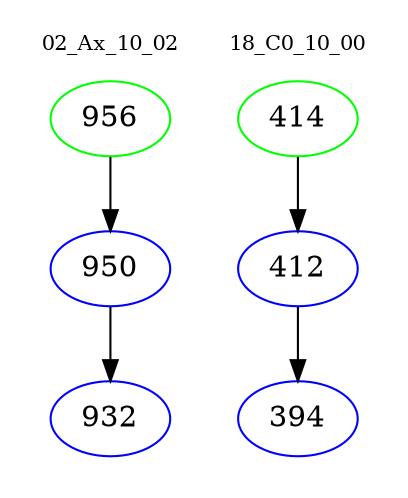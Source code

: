 digraph{
subgraph cluster_0 {
color = white
label = "02_Ax_10_02";
fontsize=10;
T0_956 [label="956", color="green"]
T0_956 -> T0_950 [color="black"]
T0_950 [label="950", color="blue"]
T0_950 -> T0_932 [color="black"]
T0_932 [label="932", color="blue"]
}
subgraph cluster_1 {
color = white
label = "18_C0_10_00";
fontsize=10;
T1_414 [label="414", color="green"]
T1_414 -> T1_412 [color="black"]
T1_412 [label="412", color="blue"]
T1_412 -> T1_394 [color="black"]
T1_394 [label="394", color="blue"]
}
}
